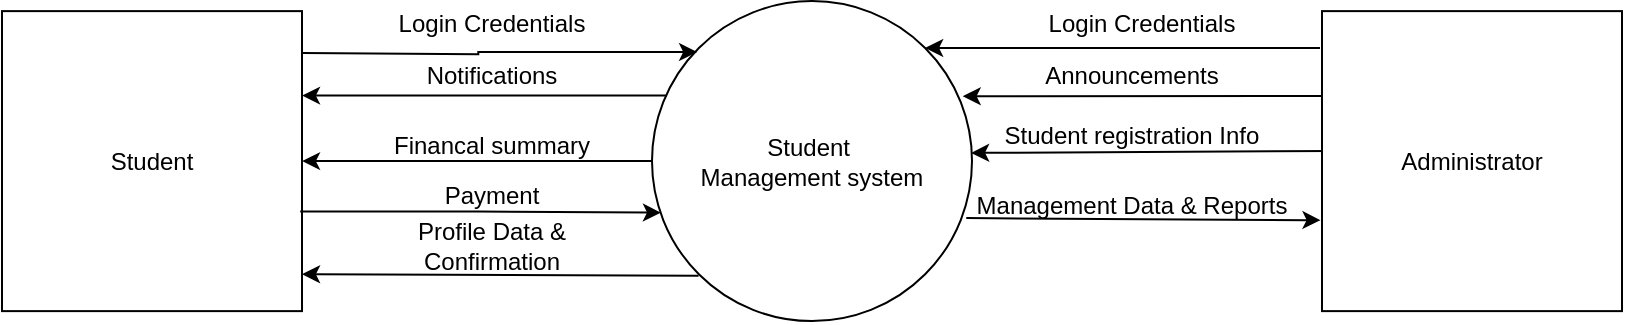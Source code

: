 <mxfile version="28.2.8">
  <diagram name="Page-1" id="reO1sDrfc8gLjoZBzr0u">
    <mxGraphModel grid="1" page="1" gridSize="10" guides="1" tooltips="1" connect="1" arrows="1" fold="1" pageScale="1" pageWidth="850" pageHeight="1100" math="0" shadow="0">
      <root>
        <mxCell id="0" />
        <mxCell id="1" parent="0" />
        <mxCell id="fb-j_Q9x-hQx4NVGqNk3-2" value="&lt;div&gt;Student&amp;nbsp;&lt;/div&gt;&lt;div&gt;Management system&lt;/div&gt;" style="ellipse;whiteSpace=wrap;html=1;aspect=fixed;" vertex="1" parent="1">
          <mxGeometry x="345" y="242.56" width="160" height="160" as="geometry" />
        </mxCell>
        <mxCell id="fb-j_Q9x-hQx4NVGqNk3-3" value="Student" style="whiteSpace=wrap;html=1;aspect=fixed;" vertex="1" parent="1">
          <mxGeometry x="20" y="247.56" width="150" height="150" as="geometry" />
        </mxCell>
        <mxCell id="fb-j_Q9x-hQx4NVGqNk3-6" value="" style="endArrow=classic;html=1;rounded=0;entryX=1;entryY=0.5;entryDx=0;entryDy=0;exitX=0;exitY=0.5;exitDx=0;exitDy=0;" edge="1" parent="1" source="fb-j_Q9x-hQx4NVGqNk3-2" target="fb-j_Q9x-hQx4NVGqNk3-3">
          <mxGeometry width="50" height="50" relative="1" as="geometry">
            <mxPoint x="270" y="340" as="sourcePoint" />
            <mxPoint x="320" y="290" as="targetPoint" />
          </mxGeometry>
        </mxCell>
        <mxCell id="fb-j_Q9x-hQx4NVGqNk3-8" value="Financal summary" style="text;html=1;whiteSpace=wrap;strokeColor=none;fillColor=none;align=center;verticalAlign=middle;rounded=0;" vertex="1" parent="1">
          <mxGeometry x="210.16" y="300" width="110" height="30" as="geometry" />
        </mxCell>
        <mxCell id="fb-j_Q9x-hQx4NVGqNk3-9" value="Payment" style="text;html=1;whiteSpace=wrap;strokeColor=none;fillColor=none;align=center;verticalAlign=middle;rounded=0;" vertex="1" parent="1">
          <mxGeometry x="210.16" y="325" width="110" height="30" as="geometry" />
        </mxCell>
        <mxCell id="fb-j_Q9x-hQx4NVGqNk3-11" style="edgeStyle=orthogonalEdgeStyle;rounded=0;orthogonalLoop=1;jettySize=auto;html=1;exitX=0.994;exitY=0.668;exitDx=0;exitDy=0;entryX=0.028;entryY=0.661;entryDx=0;entryDy=0;entryPerimeter=0;exitPerimeter=0;" edge="1" parent="1" source="fb-j_Q9x-hQx4NVGqNk3-3" target="fb-j_Q9x-hQx4NVGqNk3-2">
          <mxGeometry relative="1" as="geometry">
            <mxPoint x="200" y="347.5" as="sourcePoint" />
            <mxPoint x="365.07" y="347.3" as="targetPoint" />
          </mxGeometry>
        </mxCell>
        <mxCell id="fb-j_Q9x-hQx4NVGqNk3-12" value="" style="endArrow=classic;html=1;rounded=0;exitX=0;exitY=0.5;exitDx=0;exitDy=0;entryX=0.971;entryY=0.297;entryDx=0;entryDy=0;entryPerimeter=0;" edge="1" parent="1" target="fb-j_Q9x-hQx4NVGqNk3-2">
          <mxGeometry width="50" height="50" relative="1" as="geometry">
            <mxPoint x="685.16" y="290" as="sourcePoint" />
            <mxPoint x="510.64" y="291.4" as="targetPoint" />
          </mxGeometry>
        </mxCell>
        <mxCell id="fb-j_Q9x-hQx4NVGqNk3-20" value="Notifications" style="text;html=1;whiteSpace=wrap;strokeColor=none;fillColor=none;align=center;verticalAlign=middle;rounded=0;" vertex="1" parent="1">
          <mxGeometry x="209.71" y="270" width="110" height="20" as="geometry" />
        </mxCell>
        <mxCell id="fb-j_Q9x-hQx4NVGqNk3-21" value="" style="endArrow=classic;html=1;rounded=0;entryX=1.003;entryY=0.215;entryDx=0;entryDy=0;entryPerimeter=0;exitX=0.045;exitY=0.295;exitDx=0;exitDy=0;exitPerimeter=0;" edge="1" parent="1" source="fb-j_Q9x-hQx4NVGqNk3-2">
          <mxGeometry width="50" height="50" relative="1" as="geometry">
            <mxPoint x="350" y="290" as="sourcePoint" />
            <mxPoint x="170.0" y="289.81" as="targetPoint" />
          </mxGeometry>
        </mxCell>
        <mxCell id="fb-j_Q9x-hQx4NVGqNk3-22" value="Announcements" style="text;html=1;whiteSpace=wrap;strokeColor=none;fillColor=none;align=center;verticalAlign=middle;rounded=0;" vertex="1" parent="1">
          <mxGeometry x="515.16" y="270" width="140" height="20" as="geometry" />
        </mxCell>
        <mxCell id="fb-j_Q9x-hQx4NVGqNk3-28" value="Student registration Info" style="text;html=1;whiteSpace=wrap;strokeColor=none;fillColor=none;align=center;verticalAlign=middle;rounded=0;" vertex="1" parent="1">
          <mxGeometry x="515.16" y="300" width="140" height="20" as="geometry" />
        </mxCell>
        <mxCell id="fb-j_Q9x-hQx4NVGqNk3-29" value="" style="endArrow=classic;html=1;rounded=0;exitX=0;exitY=0.75;exitDx=0;exitDy=0;entryX=0.965;entryY=0.693;entryDx=0;entryDy=0;entryPerimeter=0;" edge="1" parent="1">
          <mxGeometry width="50" height="50" relative="1" as="geometry">
            <mxPoint x="685.16" y="317.5" as="sourcePoint" />
            <mxPoint x="504.56" y="318.44" as="targetPoint" />
          </mxGeometry>
        </mxCell>
        <mxCell id="0AHoBu4wBH6jh9xyL93j-1" value="" style="endArrow=classic;html=1;rounded=0;exitX=-0.001;exitY=0.882;exitDx=0;exitDy=0;entryX=1;entryY=1;entryDx=0;entryDy=0;exitPerimeter=0;" edge="1" parent="1">
          <mxGeometry width="50" height="50" relative="1" as="geometry">
            <mxPoint x="368.28" y="379.86" as="sourcePoint" />
            <mxPoint x="169.999" y="379.129" as="targetPoint" />
          </mxGeometry>
        </mxCell>
        <mxCell id="0AHoBu4wBH6jh9xyL93j-11" value="Login Credentials" style="text;html=1;whiteSpace=wrap;strokeColor=none;fillColor=none;align=center;verticalAlign=middle;rounded=0;" vertex="1" parent="1">
          <mxGeometry x="169.54" y="247.56" width="190.33" height="12.44" as="geometry" />
        </mxCell>
        <mxCell id="0AHoBu4wBH6jh9xyL93j-12" style="edgeStyle=orthogonalEdgeStyle;rounded=0;orthogonalLoop=1;jettySize=auto;html=1;exitX=1.01;exitY=0.821;exitDx=0;exitDy=0;entryX=0.141;entryY=0.159;entryDx=0;entryDy=0;exitPerimeter=0;entryPerimeter=0;" edge="1" parent="1" target="fb-j_Q9x-hQx4NVGqNk3-2">
          <mxGeometry relative="1" as="geometry">
            <mxPoint x="170.33" y="268.56" as="sourcePoint" />
            <mxPoint x="360.33" y="268.56" as="targetPoint" />
          </mxGeometry>
        </mxCell>
        <mxCell id="0AHoBu4wBH6jh9xyL93j-18" value="&lt;div&gt;Administrator&lt;/div&gt;" style="whiteSpace=wrap;html=1;aspect=fixed;" vertex="1" parent="1">
          <mxGeometry x="680" y="247.56" width="150" height="150" as="geometry" />
        </mxCell>
        <mxCell id="0AHoBu4wBH6jh9xyL93j-24" value="" style="endArrow=classic;html=1;rounded=0;entryX=1;entryY=0;entryDx=0;entryDy=0;" edge="1" parent="1" target="fb-j_Q9x-hQx4NVGqNk3-2">
          <mxGeometry width="50" height="50" relative="1" as="geometry">
            <mxPoint x="679" y="266" as="sourcePoint" />
            <mxPoint x="600" y="240" as="targetPoint" />
          </mxGeometry>
        </mxCell>
        <mxCell id="0AHoBu4wBH6jh9xyL93j-25" value="Login Credentials" style="text;html=1;whiteSpace=wrap;strokeColor=none;fillColor=none;align=center;verticalAlign=middle;rounded=0;" vertex="1" parent="1">
          <mxGeometry x="494.83" y="247.56" width="190.33" height="12.44" as="geometry" />
        </mxCell>
        <mxCell id="CztmR_qx-P8-bcWd0Ms--4" value="Management Data &amp;amp; Reports" style="text;html=1;whiteSpace=wrap;strokeColor=none;fillColor=none;align=center;verticalAlign=middle;rounded=0;" vertex="1" parent="1">
          <mxGeometry x="485.16" y="335" width="200" height="20" as="geometry" />
        </mxCell>
        <mxCell id="CztmR_qx-P8-bcWd0Ms--5" value="" style="endArrow=classic;html=1;rounded=0;exitX=0.982;exitY=0.678;exitDx=0;exitDy=0;exitPerimeter=0;entryX=-0.005;entryY=0.697;entryDx=0;entryDy=0;entryPerimeter=0;" edge="1" parent="1" source="fb-j_Q9x-hQx4NVGqNk3-2" target="0AHoBu4wBH6jh9xyL93j-18">
          <mxGeometry width="50" height="50" relative="1" as="geometry">
            <mxPoint x="644.79" y="402.87" as="sourcePoint" />
            <mxPoint x="465.54" y="402.56" as="targetPoint" />
          </mxGeometry>
        </mxCell>
        <mxCell id="VH-YBoTgHfiNGis6O3He-1" value="Profile Data &amp;amp; Confirmation" style="text;html=1;whiteSpace=wrap;strokeColor=none;fillColor=none;align=center;verticalAlign=middle;rounded=0;" vertex="1" parent="1">
          <mxGeometry x="204.71" y="350" width="120" height="30" as="geometry" />
        </mxCell>
      </root>
    </mxGraphModel>
  </diagram>
</mxfile>
